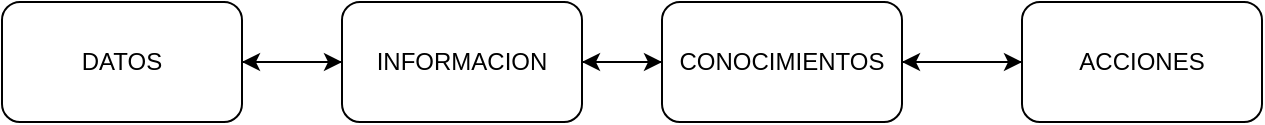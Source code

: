 <mxfile version="22.0.8" type="github">
  <diagram name="Página-1" id="yJItYdZFfFzGLcBCTqxc">
    <mxGraphModel dx="1065" dy="480" grid="1" gridSize="10" guides="1" tooltips="1" connect="1" arrows="1" fold="1" page="1" pageScale="1" pageWidth="827" pageHeight="1169" math="0" shadow="0">
      <root>
        <mxCell id="0" />
        <mxCell id="1" parent="0" />
        <mxCell id="FUpbYVQq-L038RIXqTrQ-5" style="edgeStyle=orthogonalEdgeStyle;rounded=0;orthogonalLoop=1;jettySize=auto;html=1;entryX=0;entryY=0.5;entryDx=0;entryDy=0;" edge="1" parent="1" source="FUpbYVQq-L038RIXqTrQ-1" target="FUpbYVQq-L038RIXqTrQ-2">
          <mxGeometry relative="1" as="geometry" />
        </mxCell>
        <mxCell id="FUpbYVQq-L038RIXqTrQ-1" value="DATOS" style="rounded=1;whiteSpace=wrap;html=1;" vertex="1" parent="1">
          <mxGeometry x="60" y="180" width="120" height="60" as="geometry" />
        </mxCell>
        <mxCell id="FUpbYVQq-L038RIXqTrQ-6" style="edgeStyle=orthogonalEdgeStyle;rounded=0;orthogonalLoop=1;jettySize=auto;html=1;" edge="1" parent="1" source="FUpbYVQq-L038RIXqTrQ-2" target="FUpbYVQq-L038RIXqTrQ-1">
          <mxGeometry relative="1" as="geometry" />
        </mxCell>
        <mxCell id="FUpbYVQq-L038RIXqTrQ-7" style="edgeStyle=orthogonalEdgeStyle;rounded=0;orthogonalLoop=1;jettySize=auto;html=1;" edge="1" parent="1" source="FUpbYVQq-L038RIXqTrQ-2" target="FUpbYVQq-L038RIXqTrQ-3">
          <mxGeometry relative="1" as="geometry" />
        </mxCell>
        <mxCell id="FUpbYVQq-L038RIXqTrQ-2" value="INFORMACION" style="rounded=1;whiteSpace=wrap;html=1;" vertex="1" parent="1">
          <mxGeometry x="230" y="180" width="120" height="60" as="geometry" />
        </mxCell>
        <mxCell id="FUpbYVQq-L038RIXqTrQ-8" style="edgeStyle=orthogonalEdgeStyle;rounded=0;orthogonalLoop=1;jettySize=auto;html=1;" edge="1" parent="1" source="FUpbYVQq-L038RIXqTrQ-3" target="FUpbYVQq-L038RIXqTrQ-2">
          <mxGeometry relative="1" as="geometry" />
        </mxCell>
        <mxCell id="FUpbYVQq-L038RIXqTrQ-9" style="edgeStyle=orthogonalEdgeStyle;rounded=0;orthogonalLoop=1;jettySize=auto;html=1;entryX=0;entryY=0.5;entryDx=0;entryDy=0;" edge="1" parent="1" source="FUpbYVQq-L038RIXqTrQ-3" target="FUpbYVQq-L038RIXqTrQ-4">
          <mxGeometry relative="1" as="geometry" />
        </mxCell>
        <mxCell id="FUpbYVQq-L038RIXqTrQ-3" value="CONOCIMIENTOS" style="rounded=1;whiteSpace=wrap;html=1;" vertex="1" parent="1">
          <mxGeometry x="390" y="180" width="120" height="60" as="geometry" />
        </mxCell>
        <mxCell id="FUpbYVQq-L038RIXqTrQ-10" style="edgeStyle=orthogonalEdgeStyle;rounded=0;orthogonalLoop=1;jettySize=auto;html=1;" edge="1" parent="1" source="FUpbYVQq-L038RIXqTrQ-4" target="FUpbYVQq-L038RIXqTrQ-3">
          <mxGeometry relative="1" as="geometry" />
        </mxCell>
        <mxCell id="FUpbYVQq-L038RIXqTrQ-4" value="ACCIONES" style="rounded=1;whiteSpace=wrap;html=1;" vertex="1" parent="1">
          <mxGeometry x="570" y="180" width="120" height="60" as="geometry" />
        </mxCell>
      </root>
    </mxGraphModel>
  </diagram>
</mxfile>
